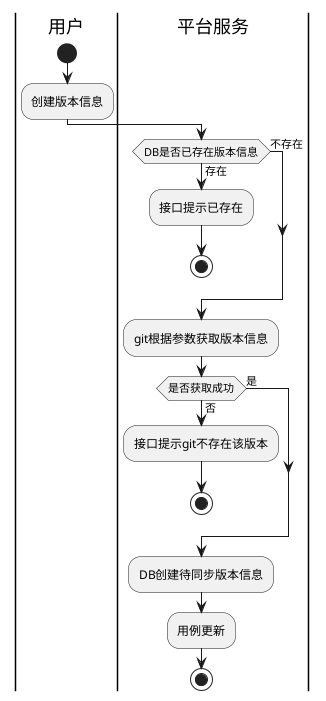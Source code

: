 @startuml

skinparam ConditionEndStyle hline

|user|用户

start

:创建版本信息;  
|service|平台服务
if (DB是否已存在版本信息) then(存在)
    :接口提示已存在;
    stop
else(不存在)
endif
:git根据参数获取版本信息;
if (是否获取成功) then(否)
    :接口提示git不存在该版本;
    stop
else(是)
endif
:DB创建待同步版本信息;
:用例更新;
stop
@enduml